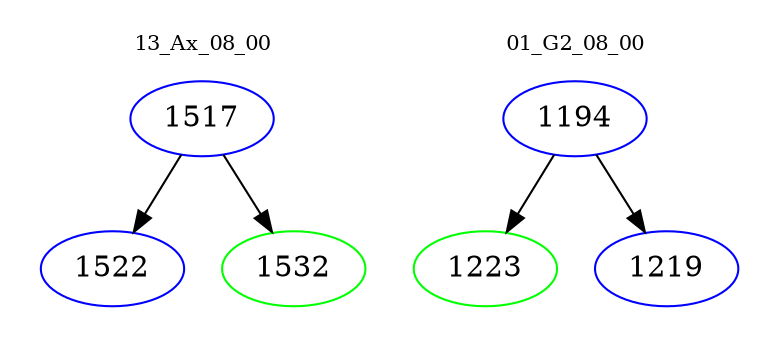 digraph{
subgraph cluster_0 {
color = white
label = "13_Ax_08_00";
fontsize=10;
T0_1517 [label="1517", color="blue"]
T0_1517 -> T0_1522 [color="black"]
T0_1522 [label="1522", color="blue"]
T0_1517 -> T0_1532 [color="black"]
T0_1532 [label="1532", color="green"]
}
subgraph cluster_1 {
color = white
label = "01_G2_08_00";
fontsize=10;
T1_1194 [label="1194", color="blue"]
T1_1194 -> T1_1223 [color="black"]
T1_1223 [label="1223", color="green"]
T1_1194 -> T1_1219 [color="black"]
T1_1219 [label="1219", color="blue"]
}
}
